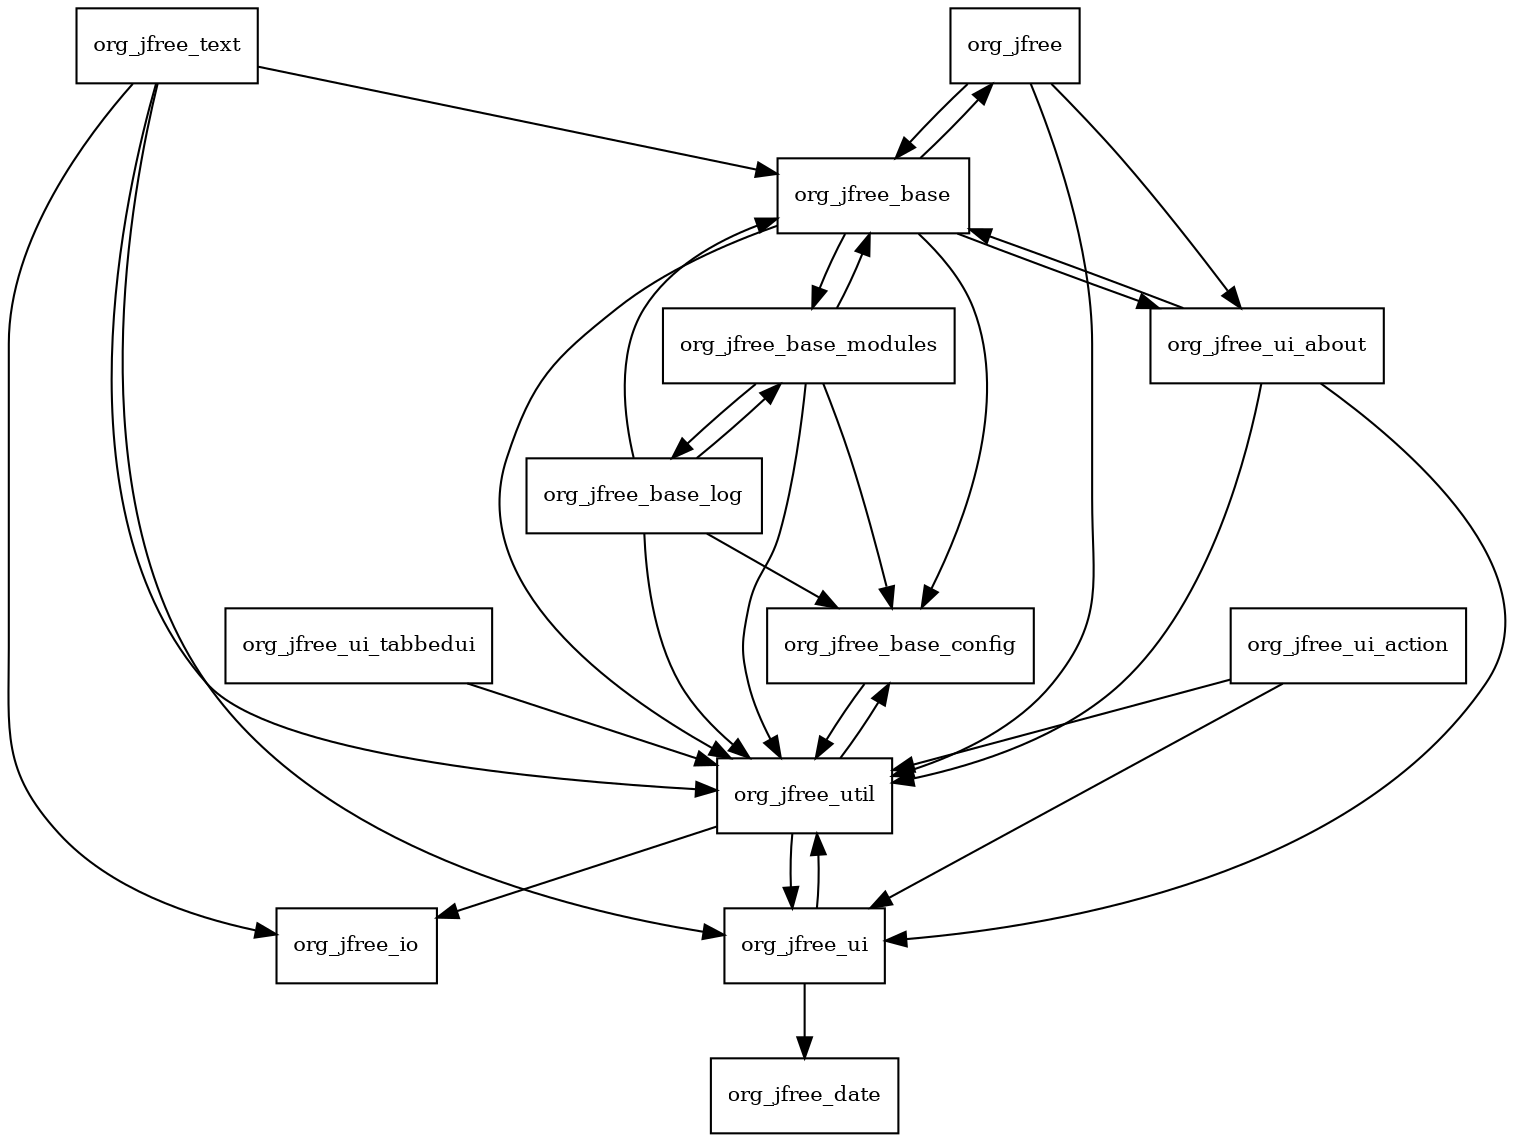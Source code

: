 digraph jcommon_package_dependencies {
  node [shape = box, fontsize=10.0];
  org_jfree -> org_jfree_base;
  org_jfree -> org_jfree_ui_about;
  org_jfree -> org_jfree_util;
  org_jfree_base -> org_jfree;
  org_jfree_base -> org_jfree_base_config;
  org_jfree_base -> org_jfree_base_modules;
  org_jfree_base -> org_jfree_ui_about;
  org_jfree_base -> org_jfree_util;
  org_jfree_base_config -> org_jfree_util;
  org_jfree_base_log -> org_jfree_base;
  org_jfree_base_log -> org_jfree_base_config;
  org_jfree_base_log -> org_jfree_base_modules;
  org_jfree_base_log -> org_jfree_util;
  org_jfree_base_modules -> org_jfree_base;
  org_jfree_base_modules -> org_jfree_base_config;
  org_jfree_base_modules -> org_jfree_base_log;
  org_jfree_base_modules -> org_jfree_util;
  org_jfree_text -> org_jfree_base;
  org_jfree_text -> org_jfree_io;
  org_jfree_text -> org_jfree_ui;
  org_jfree_text -> org_jfree_util;
  org_jfree_ui -> org_jfree_date;
  org_jfree_ui -> org_jfree_util;
  org_jfree_ui_about -> org_jfree_base;
  org_jfree_ui_about -> org_jfree_ui;
  org_jfree_ui_about -> org_jfree_util;
  org_jfree_ui_action -> org_jfree_ui;
  org_jfree_ui_action -> org_jfree_util;
  org_jfree_ui_tabbedui -> org_jfree_util;
  org_jfree_util -> org_jfree_base_config;
  org_jfree_util -> org_jfree_io;
  org_jfree_util -> org_jfree_ui;
}
